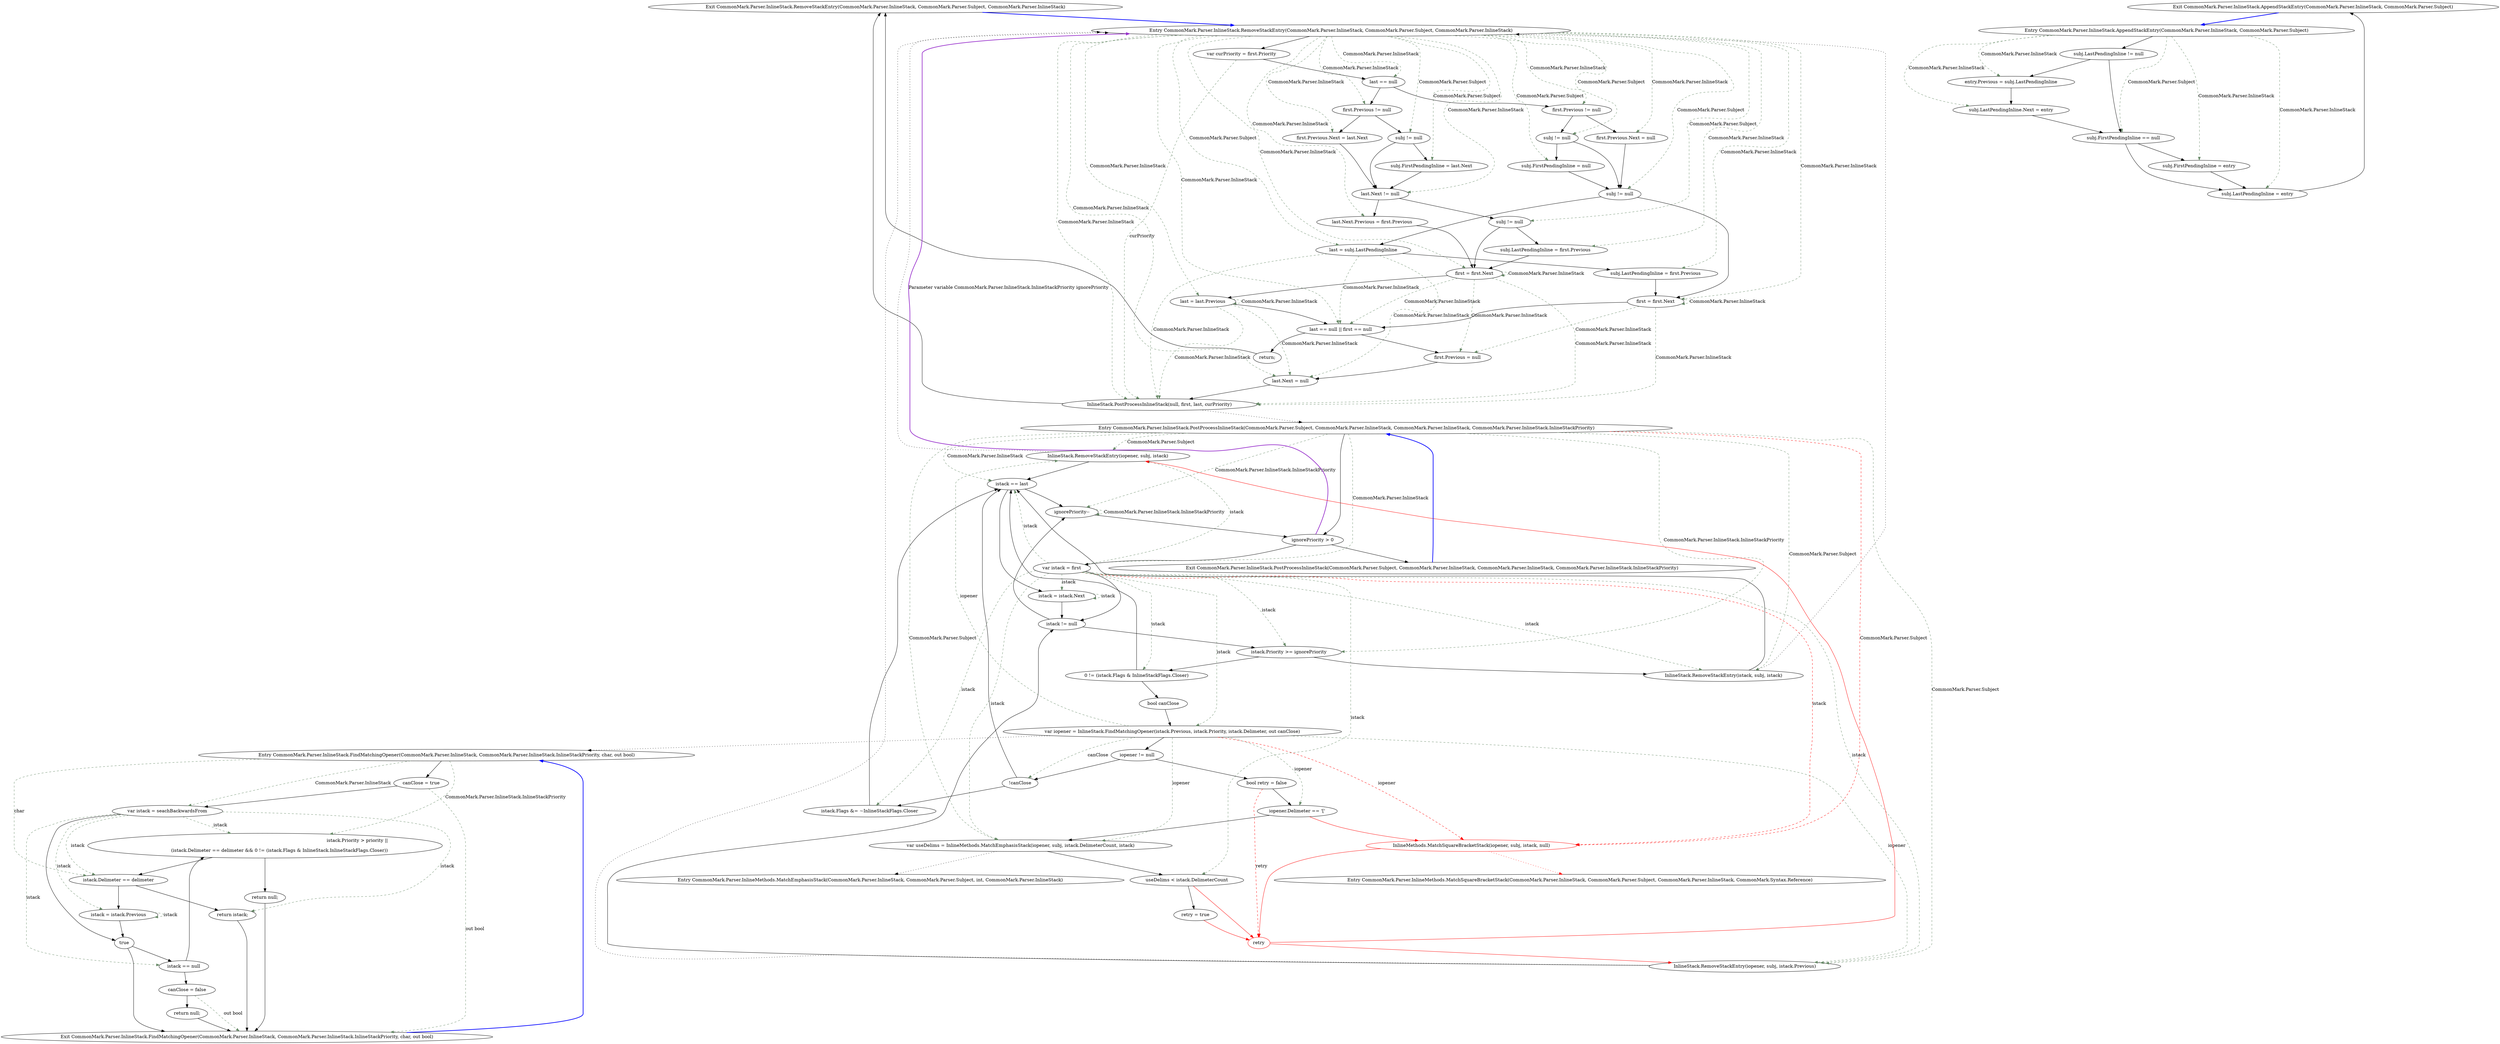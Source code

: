 digraph  {
m0_47 [label="Exit CommonMark.Parser.InlineStack.RemoveStackEntry(CommonMark.Parser.InlineStack, CommonMark.Parser.Subject, CommonMark.Parser.InlineStack)", span="118-118", cluster="CommonMark.Parser.InlineStack.RemoveStackEntry(CommonMark.Parser.InlineStack, CommonMark.Parser.Subject, CommonMark.Parser.InlineStack)", file="InlineStack.cs"];
m0_21 [label="Entry CommonMark.Parser.InlineStack.RemoveStackEntry(CommonMark.Parser.InlineStack, CommonMark.Parser.Subject, CommonMark.Parser.InlineStack)", span="118-118", cluster="CommonMark.Parser.InlineStack.RemoveStackEntry(CommonMark.Parser.InlineStack, CommonMark.Parser.Subject, CommonMark.Parser.InlineStack)", file="InlineStack.cs"];
m0_22 [label="var curPriority = first.Priority", span="120-120", cluster="CommonMark.Parser.InlineStack.RemoveStackEntry(CommonMark.Parser.InlineStack, CommonMark.Parser.Subject, CommonMark.Parser.InlineStack)", file="InlineStack.cs"];
m0_23 [label="last == null", span="122-122", cluster="CommonMark.Parser.InlineStack.RemoveStackEntry(CommonMark.Parser.InlineStack, CommonMark.Parser.Subject, CommonMark.Parser.InlineStack)", file="InlineStack.cs"];
m0_24 [label="first.Previous != null", span="124-124", cluster="CommonMark.Parser.InlineStack.RemoveStackEntry(CommonMark.Parser.InlineStack, CommonMark.Parser.Subject, CommonMark.Parser.InlineStack)", file="InlineStack.cs"];
m0_25 [label="first.Previous.Next = null", span="125-125", cluster="CommonMark.Parser.InlineStack.RemoveStackEntry(CommonMark.Parser.InlineStack, CommonMark.Parser.Subject, CommonMark.Parser.InlineStack)", file="InlineStack.cs"];
m0_26 [label="subj != null", span="126-126", cluster="CommonMark.Parser.InlineStack.RemoveStackEntry(CommonMark.Parser.InlineStack, CommonMark.Parser.Subject, CommonMark.Parser.InlineStack)", file="InlineStack.cs"];
m0_27 [label="subj.FirstPendingInline = null", span="127-127", cluster="CommonMark.Parser.InlineStack.RemoveStackEntry(CommonMark.Parser.InlineStack, CommonMark.Parser.Subject, CommonMark.Parser.InlineStack)", file="InlineStack.cs"];
m0_28 [label="subj != null", span="129-129", cluster="CommonMark.Parser.InlineStack.RemoveStackEntry(CommonMark.Parser.InlineStack, CommonMark.Parser.Subject, CommonMark.Parser.InlineStack)", file="InlineStack.cs"];
m0_29 [label="last = subj.LastPendingInline", span="131-131", cluster="CommonMark.Parser.InlineStack.RemoveStackEntry(CommonMark.Parser.InlineStack, CommonMark.Parser.Subject, CommonMark.Parser.InlineStack)", file="InlineStack.cs"];
m0_30 [label="subj.LastPendingInline = first.Previous", span="132-132", cluster="CommonMark.Parser.InlineStack.RemoveStackEntry(CommonMark.Parser.InlineStack, CommonMark.Parser.Subject, CommonMark.Parser.InlineStack)", file="InlineStack.cs"];
m0_31 [label="first = first.Next", span="135-135", cluster="CommonMark.Parser.InlineStack.RemoveStackEntry(CommonMark.Parser.InlineStack, CommonMark.Parser.Subject, CommonMark.Parser.InlineStack)", file="InlineStack.cs"];
m0_32 [label="first.Previous != null", span="139-139", cluster="CommonMark.Parser.InlineStack.RemoveStackEntry(CommonMark.Parser.InlineStack, CommonMark.Parser.Subject, CommonMark.Parser.InlineStack)", file="InlineStack.cs"];
m0_33 [label="first.Previous.Next = last.Next", span="140-140", cluster="CommonMark.Parser.InlineStack.RemoveStackEntry(CommonMark.Parser.InlineStack, CommonMark.Parser.Subject, CommonMark.Parser.InlineStack)", file="InlineStack.cs"];
m0_34 [label="subj != null", span="141-141", cluster="CommonMark.Parser.InlineStack.RemoveStackEntry(CommonMark.Parser.InlineStack, CommonMark.Parser.Subject, CommonMark.Parser.InlineStack)", file="InlineStack.cs"];
m0_35 [label="subj.FirstPendingInline = last.Next", span="142-142", cluster="CommonMark.Parser.InlineStack.RemoveStackEntry(CommonMark.Parser.InlineStack, CommonMark.Parser.Subject, CommonMark.Parser.InlineStack)", file="InlineStack.cs"];
m0_36 [label="last.Next != null", span="144-144", cluster="CommonMark.Parser.InlineStack.RemoveStackEntry(CommonMark.Parser.InlineStack, CommonMark.Parser.Subject, CommonMark.Parser.InlineStack)", file="InlineStack.cs"];
m0_37 [label="last.Next.Previous = first.Previous", span="145-145", cluster="CommonMark.Parser.InlineStack.RemoveStackEntry(CommonMark.Parser.InlineStack, CommonMark.Parser.Subject, CommonMark.Parser.InlineStack)", file="InlineStack.cs"];
m0_38 [label="subj != null", span="146-146", cluster="CommonMark.Parser.InlineStack.RemoveStackEntry(CommonMark.Parser.InlineStack, CommonMark.Parser.Subject, CommonMark.Parser.InlineStack)", file="InlineStack.cs"];
m0_39 [label="subj.LastPendingInline = first.Previous", span="147-147", cluster="CommonMark.Parser.InlineStack.RemoveStackEntry(CommonMark.Parser.InlineStack, CommonMark.Parser.Subject, CommonMark.Parser.InlineStack)", file="InlineStack.cs"];
m0_40 [label="first = first.Next", span="149-149", cluster="CommonMark.Parser.InlineStack.RemoveStackEntry(CommonMark.Parser.InlineStack, CommonMark.Parser.Subject, CommonMark.Parser.InlineStack)", file="InlineStack.cs"];
m0_41 [label="last = last.Previous", span="150-150", cluster="CommonMark.Parser.InlineStack.RemoveStackEntry(CommonMark.Parser.InlineStack, CommonMark.Parser.Subject, CommonMark.Parser.InlineStack)", file="InlineStack.cs"];
m0_42 [label="last == null || first == null", span="153-153", cluster="CommonMark.Parser.InlineStack.RemoveStackEntry(CommonMark.Parser.InlineStack, CommonMark.Parser.Subject, CommonMark.Parser.InlineStack)", file="InlineStack.cs"];
m0_45 [label="last.Next = null", span="157-157", cluster="CommonMark.Parser.InlineStack.RemoveStackEntry(CommonMark.Parser.InlineStack, CommonMark.Parser.Subject, CommonMark.Parser.InlineStack)", file="InlineStack.cs"];
m0_46 [label="InlineStack.PostProcessInlineStack(null, first, last, curPriority)", span="162-162", cluster="CommonMark.Parser.InlineStack.RemoveStackEntry(CommonMark.Parser.InlineStack, CommonMark.Parser.Subject, CommonMark.Parser.InlineStack)", file="InlineStack.cs"];
m0_44 [label="first.Previous = null", span="156-156", cluster="CommonMark.Parser.InlineStack.RemoveStackEntry(CommonMark.Parser.InlineStack, CommonMark.Parser.Subject, CommonMark.Parser.InlineStack)", file="InlineStack.cs"];
m0_43 [label="return;", span="154-154", cluster="CommonMark.Parser.InlineStack.RemoveStackEntry(CommonMark.Parser.InlineStack, CommonMark.Parser.Subject, CommonMark.Parser.InlineStack)", file="InlineStack.cs"];
m0_74 [label="Entry CommonMark.Parser.InlineMethods.MatchEmphasisStack(CommonMark.Parser.InlineStack, CommonMark.Parser.Subject, int, CommonMark.Parser.InlineStack)", span="337-337", cluster="CommonMark.Parser.InlineMethods.MatchEmphasisStack(CommonMark.Parser.InlineStack, CommonMark.Parser.Subject, int, CommonMark.Parser.InlineStack)", file="InlineStack.cs"];
m0_0 [label="Entry CommonMark.Parser.InlineStack.FindMatchingOpener(CommonMark.Parser.InlineStack, CommonMark.Parser.InlineStack.InlineStackPriority, char, out bool)", span="69-69", cluster="CommonMark.Parser.InlineStack.FindMatchingOpener(CommonMark.Parser.InlineStack, CommonMark.Parser.InlineStack.InlineStackPriority, char, out bool)", file="InlineStack.cs"];
m0_1 [label="canClose = true", span="71-71", cluster="CommonMark.Parser.InlineStack.FindMatchingOpener(CommonMark.Parser.InlineStack, CommonMark.Parser.InlineStack.InlineStackPriority, char, out bool)", file="InlineStack.cs"];
m0_2 [label="var istack = seachBackwardsFrom", span="72-72", cluster="CommonMark.Parser.InlineStack.FindMatchingOpener(CommonMark.Parser.InlineStack, CommonMark.Parser.InlineStack.InlineStackPriority, char, out bool)", file="InlineStack.cs"];
m0_7 [label="istack.Priority > priority ||\r\n                    (istack.Delimeter == delimeter && 0 != (istack.Flags & InlineStack.InlineStackFlags.Closer))", span="82-83", cluster="CommonMark.Parser.InlineStack.FindMatchingOpener(CommonMark.Parser.InlineStack, CommonMark.Parser.InlineStack.InlineStackPriority, char, out bool)", file="InlineStack.cs"];
m0_9 [label="istack.Delimeter == delimeter", span="91-91", cluster="CommonMark.Parser.InlineStack.FindMatchingOpener(CommonMark.Parser.InlineStack, CommonMark.Parser.InlineStack.InlineStackPriority, char, out bool)", file="InlineStack.cs"];
m0_3 [label=true, span="73-73", cluster="CommonMark.Parser.InlineStack.FindMatchingOpener(CommonMark.Parser.InlineStack, CommonMark.Parser.InlineStack.InlineStackPriority, char, out bool)", file="InlineStack.cs"];
m0_4 [label="istack == null", span="75-75", cluster="CommonMark.Parser.InlineStack.FindMatchingOpener(CommonMark.Parser.InlineStack, CommonMark.Parser.InlineStack.InlineStackPriority, char, out bool)", file="InlineStack.cs"];
m0_10 [label="return istack;", span="92-92", cluster="CommonMark.Parser.InlineStack.FindMatchingOpener(CommonMark.Parser.InlineStack, CommonMark.Parser.InlineStack.InlineStackPriority, char, out bool)", file="InlineStack.cs"];
m0_11 [label="istack = istack.Previous", span="94-94", cluster="CommonMark.Parser.InlineStack.FindMatchingOpener(CommonMark.Parser.InlineStack, CommonMark.Parser.InlineStack.InlineStackPriority, char, out bool)", file="InlineStack.cs"];
m0_5 [label="canClose = false", span="78-78", cluster="CommonMark.Parser.InlineStack.FindMatchingOpener(CommonMark.Parser.InlineStack, CommonMark.Parser.InlineStack.InlineStackPriority, char, out bool)", file="InlineStack.cs"];
m0_6 [label="return null;", span="79-79", cluster="CommonMark.Parser.InlineStack.FindMatchingOpener(CommonMark.Parser.InlineStack, CommonMark.Parser.InlineStack.InlineStackPriority, char, out bool)", file="InlineStack.cs"];
m0_8 [label="return null;", span="88-88", cluster="CommonMark.Parser.InlineStack.FindMatchingOpener(CommonMark.Parser.InlineStack, CommonMark.Parser.InlineStack.InlineStackPriority, char, out bool)", file="InlineStack.cs"];
m0_12 [label="Exit CommonMark.Parser.InlineStack.FindMatchingOpener(CommonMark.Parser.InlineStack, CommonMark.Parser.InlineStack.InlineStackPriority, char, out bool)", span="69-69", cluster="CommonMark.Parser.InlineStack.FindMatchingOpener(CommonMark.Parser.InlineStack, CommonMark.Parser.InlineStack.InlineStackPriority, char, out bool)", file="InlineStack.cs"];
m0_20 [label="Exit CommonMark.Parser.InlineStack.AppendStackEntry(CommonMark.Parser.InlineStack, CommonMark.Parser.Subject)", span="98-98", cluster="CommonMark.Parser.InlineStack.AppendStackEntry(CommonMark.Parser.InlineStack, CommonMark.Parser.Subject)", file="InlineStack.cs"];
m0_13 [label="Entry CommonMark.Parser.InlineStack.AppendStackEntry(CommonMark.Parser.InlineStack, CommonMark.Parser.Subject)", span="98-98", cluster="CommonMark.Parser.InlineStack.AppendStackEntry(CommonMark.Parser.InlineStack, CommonMark.Parser.Subject)", file="InlineStack.cs"];
m0_14 [label="subj.LastPendingInline != null", span="100-100", cluster="CommonMark.Parser.InlineStack.AppendStackEntry(CommonMark.Parser.InlineStack, CommonMark.Parser.Subject)", file="InlineStack.cs"];
m0_15 [label="entry.Previous = subj.LastPendingInline", span="102-102", cluster="CommonMark.Parser.InlineStack.AppendStackEntry(CommonMark.Parser.InlineStack, CommonMark.Parser.Subject)", file="InlineStack.cs"];
m0_16 [label="subj.LastPendingInline.Next = entry", span="103-103", cluster="CommonMark.Parser.InlineStack.AppendStackEntry(CommonMark.Parser.InlineStack, CommonMark.Parser.Subject)", file="InlineStack.cs"];
m0_17 [label="subj.FirstPendingInline == null", span="106-106", cluster="CommonMark.Parser.InlineStack.AppendStackEntry(CommonMark.Parser.InlineStack, CommonMark.Parser.Subject)", file="InlineStack.cs"];
m0_18 [label="subj.FirstPendingInline = entry", span="107-107", cluster="CommonMark.Parser.InlineStack.AppendStackEntry(CommonMark.Parser.InlineStack, CommonMark.Parser.Subject)", file="InlineStack.cs"];
m0_19 [label="subj.LastPendingInline = entry", span="109-109", cluster="CommonMark.Parser.InlineStack.AppendStackEntry(CommonMark.Parser.InlineStack, CommonMark.Parser.Subject)", file="InlineStack.cs"];
m0_73 [label="Entry CommonMark.Parser.InlineMethods.MatchSquareBracketStack(CommonMark.Parser.InlineStack, CommonMark.Parser.Subject, CommonMark.Parser.InlineStack, CommonMark.Syntax.Reference)", span="447-447", cluster="CommonMark.Parser.InlineMethods.MatchSquareBracketStack(CommonMark.Parser.InlineStack, CommonMark.Parser.Subject, CommonMark.Parser.InlineStack, CommonMark.Syntax.Reference)", file="InlineStack.cs"];
m0_66 [label="InlineStack.RemoveStackEntry(iopener, subj, istack)", span="203-203", cluster="CommonMark.Parser.InlineStack.PostProcessInlineStack(CommonMark.Parser.Subject, CommonMark.Parser.InlineStack, CommonMark.Parser.InlineStack, CommonMark.Parser.InlineStack.InlineStackPriority)", file="InlineStack.cs"];
m0_48 [label="Entry CommonMark.Parser.InlineStack.PostProcessInlineStack(CommonMark.Parser.Subject, CommonMark.Parser.InlineStack, CommonMark.Parser.InlineStack, CommonMark.Parser.InlineStack.InlineStackPriority)", span="165-165", cluster="CommonMark.Parser.InlineStack.PostProcessInlineStack(CommonMark.Parser.Subject, CommonMark.Parser.InlineStack, CommonMark.Parser.InlineStack, CommonMark.Parser.InlineStack.InlineStackPriority)", file="InlineStack.cs"];
m0_49 [label="ignorePriority > 0", span="167-167", cluster="CommonMark.Parser.InlineStack.PostProcessInlineStack(CommonMark.Parser.Subject, CommonMark.Parser.InlineStack, CommonMark.Parser.InlineStack, CommonMark.Parser.InlineStack.InlineStackPriority)", file="InlineStack.cs"];
m0_50 [label="var istack = first", span="169-169", cluster="CommonMark.Parser.InlineStack.PostProcessInlineStack(CommonMark.Parser.Subject, CommonMark.Parser.InlineStack, CommonMark.Parser.InlineStack, CommonMark.Parser.InlineStack.InlineStackPriority)", file="InlineStack.cs"];
m0_52 [label="istack.Priority >= ignorePriority", span="172-172", cluster="CommonMark.Parser.InlineStack.PostProcessInlineStack(CommonMark.Parser.Subject, CommonMark.Parser.InlineStack, CommonMark.Parser.InlineStack, CommonMark.Parser.InlineStack.InlineStackPriority)", file="InlineStack.cs"];
m0_53 [label="InlineStack.RemoveStackEntry(istack, subj, istack)", span="174-174", cluster="CommonMark.Parser.InlineStack.PostProcessInlineStack(CommonMark.Parser.Subject, CommonMark.Parser.InlineStack, CommonMark.Parser.InlineStack, CommonMark.Parser.InlineStack.InlineStackPriority)", file="InlineStack.cs"];
m0_60 [label="InlineMethods.MatchSquareBracketStack(iopener, subj, istack, null)", span="185-185", cluster="CommonMark.Parser.InlineStack.PostProcessInlineStack(CommonMark.Parser.Subject, CommonMark.Parser.InlineStack, CommonMark.Parser.InlineStack, CommonMark.Parser.InlineStack.InlineStackPriority)", color=red, community=0, file="InlineStack.cs"];
m0_61 [label="var useDelims = InlineMethods.MatchEmphasisStack(iopener, subj, istack.DelimeterCount, istack)", span="189-189", cluster="CommonMark.Parser.InlineStack.PostProcessInlineStack(CommonMark.Parser.Subject, CommonMark.Parser.InlineStack, CommonMark.Parser.InlineStack, CommonMark.Parser.InlineStack.InlineStackPriority)", file="InlineStack.cs"];
m0_65 [label="InlineStack.RemoveStackEntry(iopener, subj, istack.Previous)", span="197-197", cluster="CommonMark.Parser.InlineStack.PostProcessInlineStack(CommonMark.Parser.Subject, CommonMark.Parser.InlineStack, CommonMark.Parser.InlineStack, CommonMark.Parser.InlineStack.InlineStackPriority)", file="InlineStack.cs"];
m0_69 [label="istack == last", span="214-214", cluster="CommonMark.Parser.InlineStack.PostProcessInlineStack(CommonMark.Parser.Subject, CommonMark.Parser.InlineStack, CommonMark.Parser.InlineStack, CommonMark.Parser.InlineStack.InlineStackPriority)", file="InlineStack.cs"];
m0_71 [label="ignorePriority--", span="220-220", cluster="CommonMark.Parser.InlineStack.PostProcessInlineStack(CommonMark.Parser.Subject, CommonMark.Parser.InlineStack, CommonMark.Parser.InlineStack, CommonMark.Parser.InlineStack.InlineStackPriority)", file="InlineStack.cs"];
m0_51 [label="istack != null", span="170-170", cluster="CommonMark.Parser.InlineStack.PostProcessInlineStack(CommonMark.Parser.Subject, CommonMark.Parser.InlineStack, CommonMark.Parser.InlineStack, CommonMark.Parser.InlineStack.InlineStackPriority)", file="InlineStack.cs"];
m0_54 [label="0 != (istack.Flags & InlineStackFlags.Closer)", span="176-176", cluster="CommonMark.Parser.InlineStack.PostProcessInlineStack(CommonMark.Parser.Subject, CommonMark.Parser.InlineStack, CommonMark.Parser.InlineStack, CommonMark.Parser.InlineStack.InlineStackPriority)", file="InlineStack.cs"];
m0_56 [label="var iopener = InlineStack.FindMatchingOpener(istack.Previous, istack.Priority, istack.Delimeter, out canClose)", span="179-179", cluster="CommonMark.Parser.InlineStack.PostProcessInlineStack(CommonMark.Parser.Subject, CommonMark.Parser.InlineStack, CommonMark.Parser.InlineStack, CommonMark.Parser.InlineStack.InlineStackPriority)", file="InlineStack.cs"];
m0_62 [label="useDelims < istack.DelimeterCount", span="190-190", cluster="CommonMark.Parser.InlineStack.PostProcessInlineStack(CommonMark.Parser.Subject, CommonMark.Parser.InlineStack, CommonMark.Parser.InlineStack, CommonMark.Parser.InlineStack.InlineStackPriority)", file="InlineStack.cs"];
m0_68 [label="istack.Flags &= ~InlineStackFlags.Closer", span="210-210", cluster="CommonMark.Parser.InlineStack.PostProcessInlineStack(CommonMark.Parser.Subject, CommonMark.Parser.InlineStack, CommonMark.Parser.InlineStack, CommonMark.Parser.InlineStack.InlineStackPriority)", file="InlineStack.cs"];
m0_70 [label="istack = istack.Next", span="217-217", cluster="CommonMark.Parser.InlineStack.PostProcessInlineStack(CommonMark.Parser.Subject, CommonMark.Parser.InlineStack, CommonMark.Parser.InlineStack, CommonMark.Parser.InlineStack.InlineStackPriority)", file="InlineStack.cs"];
m0_55 [label="bool canClose", span="178-178", cluster="CommonMark.Parser.InlineStack.PostProcessInlineStack(CommonMark.Parser.Subject, CommonMark.Parser.InlineStack, CommonMark.Parser.InlineStack, CommonMark.Parser.InlineStack.InlineStackPriority)", file="InlineStack.cs"];
m0_57 [label="iopener != null", span="180-180", cluster="CommonMark.Parser.InlineStack.PostProcessInlineStack(CommonMark.Parser.Subject, CommonMark.Parser.InlineStack, CommonMark.Parser.InlineStack, CommonMark.Parser.InlineStack.InlineStackPriority)", file="InlineStack.cs"];
m0_59 [label="iopener.Delimeter == '['", span="183-183", cluster="CommonMark.Parser.InlineStack.PostProcessInlineStack(CommonMark.Parser.Subject, CommonMark.Parser.InlineStack, CommonMark.Parser.InlineStack, CommonMark.Parser.InlineStack.InlineStackPriority)", file="InlineStack.cs"];
m0_67 [label="!canClose", span="206-206", cluster="CommonMark.Parser.InlineStack.PostProcessInlineStack(CommonMark.Parser.Subject, CommonMark.Parser.InlineStack, CommonMark.Parser.InlineStack, CommonMark.Parser.InlineStack.InlineStackPriority)", file="InlineStack.cs"];
m0_58 [label="bool retry = false", span="182-182", cluster="CommonMark.Parser.InlineStack.PostProcessInlineStack(CommonMark.Parser.Subject, CommonMark.Parser.InlineStack, CommonMark.Parser.InlineStack, CommonMark.Parser.InlineStack.InlineStackPriority)", file="InlineStack.cs"];
m0_64 [label=retry, span="194-194", cluster="CommonMark.Parser.InlineStack.PostProcessInlineStack(CommonMark.Parser.Subject, CommonMark.Parser.InlineStack, CommonMark.Parser.InlineStack, CommonMark.Parser.InlineStack.InlineStackPriority)", color=red, community=0, file="InlineStack.cs"];
m0_63 [label="retry = true", span="191-191", cluster="CommonMark.Parser.InlineStack.PostProcessInlineStack(CommonMark.Parser.Subject, CommonMark.Parser.InlineStack, CommonMark.Parser.InlineStack, CommonMark.Parser.InlineStack.InlineStackPriority)", file="InlineStack.cs"];
m0_72 [label="Exit CommonMark.Parser.InlineStack.PostProcessInlineStack(CommonMark.Parser.Subject, CommonMark.Parser.InlineStack, CommonMark.Parser.InlineStack, CommonMark.Parser.InlineStack.InlineStackPriority)", span="165-165", cluster="CommonMark.Parser.InlineStack.PostProcessInlineStack(CommonMark.Parser.Subject, CommonMark.Parser.InlineStack, CommonMark.Parser.InlineStack, CommonMark.Parser.InlineStack.InlineStackPriority)", file="InlineStack.cs"];
m0_47 -> m0_21  [key=0, style=bold, color=blue];
m0_21 -> m0_22  [key=0, style=solid];
m0_21 -> m0_23  [key=1, style=dashed, color=darkseagreen4, label="CommonMark.Parser.InlineStack"];
m0_21 -> m0_24  [key=1, style=dashed, color=darkseagreen4, label="CommonMark.Parser.InlineStack"];
m0_21 -> m0_25  [key=1, style=dashed, color=darkseagreen4, label="CommonMark.Parser.InlineStack"];
m0_21 -> m0_26  [key=1, style=dashed, color=darkseagreen4, label="CommonMark.Parser.Subject"];
m0_21 -> m0_27  [key=1, style=dashed, color=darkseagreen4, label="CommonMark.Parser.Subject"];
m0_21 -> m0_28  [key=1, style=dashed, color=darkseagreen4, label="CommonMark.Parser.Subject"];
m0_21 -> m0_29  [key=1, style=dashed, color=darkseagreen4, label="CommonMark.Parser.Subject"];
m0_21 -> m0_30  [key=1, style=dashed, color=darkseagreen4, label="CommonMark.Parser.InlineStack"];
m0_21 -> m0_31  [key=1, style=dashed, color=darkseagreen4, label="CommonMark.Parser.InlineStack"];
m0_21 -> m0_32  [key=1, style=dashed, color=darkseagreen4, label="CommonMark.Parser.InlineStack"];
m0_21 -> m0_33  [key=1, style=dashed, color=darkseagreen4, label="CommonMark.Parser.InlineStack"];
m0_21 -> m0_34  [key=1, style=dashed, color=darkseagreen4, label="CommonMark.Parser.Subject"];
m0_21 -> m0_35  [key=1, style=dashed, color=darkseagreen4, label="CommonMark.Parser.Subject"];
m0_21 -> m0_36  [key=1, style=dashed, color=darkseagreen4, label="CommonMark.Parser.InlineStack"];
m0_21 -> m0_37  [key=1, style=dashed, color=darkseagreen4, label="CommonMark.Parser.InlineStack"];
m0_21 -> m0_38  [key=1, style=dashed, color=darkseagreen4, label="CommonMark.Parser.Subject"];
m0_21 -> m0_39  [key=1, style=dashed, color=darkseagreen4, label="CommonMark.Parser.InlineStack"];
m0_21 -> m0_40  [key=1, style=dashed, color=darkseagreen4, label="CommonMark.Parser.InlineStack"];
m0_21 -> m0_41  [key=1, style=dashed, color=darkseagreen4, label="CommonMark.Parser.InlineStack"];
m0_21 -> m0_42  [key=1, style=dashed, color=darkseagreen4, label="CommonMark.Parser.InlineStack"];
m0_21 -> m0_45  [key=1, style=dashed, color=darkseagreen4, label="CommonMark.Parser.InlineStack"];
m0_21 -> m0_46  [key=1, style=dashed, color=darkseagreen4, label="CommonMark.Parser.InlineStack"];
m0_22 -> m0_23  [key=0, style=solid];
m0_22 -> m0_46  [key=1, style=dashed, color=darkseagreen4, label=curPriority];
m0_23 -> m0_24  [key=0, style=solid];
m0_23 -> m0_32  [key=0, style=solid];
m0_24 -> m0_25  [key=0, style=solid];
m0_24 -> m0_26  [key=0, style=solid];
m0_25 -> m0_28  [key=0, style=solid];
m0_26 -> m0_27  [key=0, style=solid];
m0_26 -> m0_28  [key=0, style=solid];
m0_27 -> m0_28  [key=0, style=solid];
m0_28 -> m0_29  [key=0, style=solid];
m0_28 -> m0_31  [key=0, style=solid];
m0_29 -> m0_30  [key=0, style=solid];
m0_29 -> m0_42  [key=1, style=dashed, color=darkseagreen4, label="CommonMark.Parser.InlineStack"];
m0_29 -> m0_45  [key=1, style=dashed, color=darkseagreen4, label="CommonMark.Parser.InlineStack"];
m0_29 -> m0_46  [key=1, style=dashed, color=darkseagreen4, label="CommonMark.Parser.InlineStack"];
m0_30 -> m0_31  [key=0, style=solid];
m0_31 -> m0_42  [key=0, style=solid];
m0_31 -> m0_31  [key=1, style=dashed, color=darkseagreen4, label="CommonMark.Parser.InlineStack"];
m0_31 -> m0_44  [key=1, style=dashed, color=darkseagreen4, label="CommonMark.Parser.InlineStack"];
m0_31 -> m0_46  [key=1, style=dashed, color=darkseagreen4, label="CommonMark.Parser.InlineStack"];
m0_32 -> m0_33  [key=0, style=solid];
m0_32 -> m0_34  [key=0, style=solid];
m0_33 -> m0_36  [key=0, style=solid];
m0_34 -> m0_35  [key=0, style=solid];
m0_34 -> m0_36  [key=0, style=solid];
m0_35 -> m0_36  [key=0, style=solid];
m0_36 -> m0_37  [key=0, style=solid];
m0_36 -> m0_38  [key=0, style=solid];
m0_37 -> m0_40  [key=0, style=solid];
m0_38 -> m0_39  [key=0, style=solid];
m0_38 -> m0_40  [key=0, style=solid];
m0_39 -> m0_40  [key=0, style=solid];
m0_40 -> m0_41  [key=0, style=solid];
m0_40 -> m0_40  [key=1, style=dashed, color=darkseagreen4, label="CommonMark.Parser.InlineStack"];
m0_40 -> m0_42  [key=1, style=dashed, color=darkseagreen4, label="CommonMark.Parser.InlineStack"];
m0_40 -> m0_44  [key=1, style=dashed, color=darkseagreen4, label="CommonMark.Parser.InlineStack"];
m0_40 -> m0_46  [key=1, style=dashed, color=darkseagreen4, label="CommonMark.Parser.InlineStack"];
m0_41 -> m0_42  [key=0, style=solid];
m0_41 -> m0_41  [key=1, style=dashed, color=darkseagreen4, label="CommonMark.Parser.InlineStack"];
m0_41 -> m0_45  [key=1, style=dashed, color=darkseagreen4, label="CommonMark.Parser.InlineStack"];
m0_41 -> m0_46  [key=1, style=dashed, color=darkseagreen4, label="CommonMark.Parser.InlineStack"];
m0_42 -> m0_43  [key=0, style=solid];
m0_42 -> m0_44  [key=0, style=solid];
m0_45 -> m0_46  [key=0, style=solid];
m0_46 -> m0_47  [key=0, style=solid];
m0_46 -> m0_48  [key=2, style=dotted];
m0_44 -> m0_45  [key=0, style=solid];
m0_43 -> m0_47  [key=0, style=solid];
m0_0 -> m0_1  [key=0, style=solid];
m0_0 -> m0_2  [key=1, style=dashed, color=darkseagreen4, label="CommonMark.Parser.InlineStack"];
m0_0 -> m0_7  [key=1, style=dashed, color=darkseagreen4, label="CommonMark.Parser.InlineStack.InlineStackPriority"];
m0_0 -> m0_9  [key=1, style=dashed, color=darkseagreen4, label=char];
m0_1 -> m0_2  [key=0, style=solid];
m0_1 -> m0_12  [key=1, style=dashed, color=darkseagreen4, label="out bool"];
m0_2 -> m0_3  [key=0, style=solid];
m0_2 -> m0_4  [key=1, style=dashed, color=darkseagreen4, label=istack];
m0_2 -> m0_7  [key=1, style=dashed, color=darkseagreen4, label=istack];
m0_2 -> m0_9  [key=1, style=dashed, color=darkseagreen4, label=istack];
m0_2 -> m0_10  [key=1, style=dashed, color=darkseagreen4, label=istack];
m0_2 -> m0_11  [key=1, style=dashed, color=darkseagreen4, label=istack];
m0_7 -> m0_8  [key=0, style=solid];
m0_7 -> m0_9  [key=0, style=solid];
m0_9 -> m0_10  [key=0, style=solid];
m0_9 -> m0_11  [key=0, style=solid];
m0_3 -> m0_4  [key=0, style=solid];
m0_3 -> m0_12  [key=0, style=solid];
m0_4 -> m0_5  [key=0, style=solid];
m0_4 -> m0_7  [key=0, style=solid];
m0_10 -> m0_12  [key=0, style=solid];
m0_11 -> m0_3  [key=0, style=solid];
m0_11 -> m0_11  [key=1, style=dashed, color=darkseagreen4, label=istack];
m0_5 -> m0_6  [key=0, style=solid];
m0_5 -> m0_12  [key=1, style=dashed, color=darkseagreen4, label="out bool"];
m0_6 -> m0_12  [key=0, style=solid];
m0_8 -> m0_12  [key=0, style=solid];
m0_12 -> m0_0  [key=0, style=bold, color=blue];
m0_20 -> m0_13  [key=0, style=bold, color=blue];
m0_13 -> m0_14  [key=0, style=solid];
m0_13 -> m0_15  [key=1, style=dashed, color=darkseagreen4, label="CommonMark.Parser.InlineStack"];
m0_13 -> m0_16  [key=1, style=dashed, color=darkseagreen4, label="CommonMark.Parser.InlineStack"];
m0_13 -> m0_17  [key=1, style=dashed, color=darkseagreen4, label="CommonMark.Parser.Subject"];
m0_13 -> m0_18  [key=1, style=dashed, color=darkseagreen4, label="CommonMark.Parser.InlineStack"];
m0_13 -> m0_19  [key=1, style=dashed, color=darkseagreen4, label="CommonMark.Parser.InlineStack"];
m0_14 -> m0_15  [key=0, style=solid];
m0_14 -> m0_17  [key=0, style=solid];
m0_15 -> m0_16  [key=0, style=solid];
m0_16 -> m0_17  [key=0, style=solid];
m0_17 -> m0_18  [key=0, style=solid];
m0_17 -> m0_19  [key=0, style=solid];
m0_18 -> m0_19  [key=0, style=solid];
m0_19 -> m0_20  [key=0, style=solid];
m0_66 -> m0_69  [key=0, style=solid];
m0_66 -> m0_21  [key=2, style=dotted];
m0_48 -> m0_49  [key=0, style=solid];
m0_48 -> m0_50  [key=1, style=dashed, color=darkseagreen4, label="CommonMark.Parser.InlineStack"];
m0_48 -> m0_52  [key=1, style=dashed, color=darkseagreen4, label="CommonMark.Parser.InlineStack.InlineStackPriority"];
m0_48 -> m0_53  [key=1, style=dashed, color=darkseagreen4, label="CommonMark.Parser.Subject"];
m0_48 -> m0_60  [key=1, style=dashed, color=red, label="CommonMark.Parser.Subject"];
m0_48 -> m0_61  [key=1, style=dashed, color=darkseagreen4, label="CommonMark.Parser.Subject"];
m0_48 -> m0_65  [key=1, style=dashed, color=darkseagreen4, label="CommonMark.Parser.Subject"];
m0_48 -> m0_66  [key=1, style=dashed, color=darkseagreen4, label="CommonMark.Parser.Subject"];
m0_48 -> m0_69  [key=1, style=dashed, color=darkseagreen4, label="CommonMark.Parser.InlineStack"];
m0_48 -> m0_71  [key=1, style=dashed, color=darkseagreen4, label="CommonMark.Parser.InlineStack.InlineStackPriority"];
m0_49 -> m0_50  [key=0, style=solid];
m0_49 -> m0_72  [key=0, style=solid];
m0_49 -> m0_21  [key=3, color=darkorchid, style=bold, label="Parameter variable CommonMark.Parser.InlineStack.InlineStackPriority ignorePriority"];
m0_50 -> m0_51  [key=0, style=solid];
m0_50 -> m0_52  [key=1, style=dashed, color=darkseagreen4, label=istack];
m0_50 -> m0_53  [key=1, style=dashed, color=darkseagreen4, label=istack];
m0_50 -> m0_54  [key=1, style=dashed, color=darkseagreen4, label=istack];
m0_50 -> m0_56  [key=1, style=dashed, color=darkseagreen4, label=istack];
m0_50 -> m0_60  [key=1, style=dashed, color=red, label=istack];
m0_50 -> m0_61  [key=1, style=dashed, color=darkseagreen4, label=istack];
m0_50 -> m0_62  [key=1, style=dashed, color=darkseagreen4, label=istack];
m0_50 -> m0_65  [key=1, style=dashed, color=darkseagreen4, label=istack];
m0_50 -> m0_66  [key=1, style=dashed, color=darkseagreen4, label=istack];
m0_50 -> m0_68  [key=1, style=dashed, color=darkseagreen4, label=istack];
m0_50 -> m0_69  [key=1, style=dashed, color=darkseagreen4, label=istack];
m0_50 -> m0_70  [key=1, style=dashed, color=darkseagreen4, label=istack];
m0_52 -> m0_53  [key=0, style=solid];
m0_52 -> m0_54  [key=0, style=solid];
m0_53 -> m0_69  [key=0, style=solid];
m0_53 -> m0_21  [key=2, style=dotted];
m0_60 -> m0_64  [key=0, style=solid, color=red];
m0_60 -> m0_73  [key=2, style=dotted, color=red];
m0_61 -> m0_62  [key=0, style=solid];
m0_61 -> m0_74  [key=2, style=dotted];
m0_65 -> m0_51  [key=0, style=solid];
m0_65 -> m0_21  [key=2, style=dotted];
m0_69 -> m0_70  [key=0, style=solid];
m0_69 -> m0_71  [key=0, style=solid];
m0_71 -> m0_49  [key=0, style=solid];
m0_71 -> m0_71  [key=1, style=dashed, color=darkseagreen4, label="CommonMark.Parser.InlineStack.InlineStackPriority"];
m0_51 -> m0_52  [key=0, style=solid];
m0_51 -> m0_71  [key=0, style=solid];
m0_54 -> m0_55  [key=0, style=solid];
m0_54 -> m0_69  [key=0, style=solid];
m0_56 -> m0_57  [key=0, style=solid];
m0_56 -> m0_0  [key=2, style=dotted];
m0_56 -> m0_59  [key=1, style=dashed, color=darkseagreen4, label=iopener];
m0_56 -> m0_60  [key=1, style=dashed, color=red, label=iopener];
m0_56 -> m0_61  [key=1, style=dashed, color=darkseagreen4, label=iopener];
m0_56 -> m0_65  [key=1, style=dashed, color=darkseagreen4, label=iopener];
m0_56 -> m0_66  [key=1, style=dashed, color=darkseagreen4, label=iopener];
m0_56 -> m0_67  [key=1, style=dashed, color=darkseagreen4, label=canClose];
m0_62 -> m0_63  [key=0, style=solid];
m0_62 -> m0_64  [key=0, style=solid, color=red];
m0_68 -> m0_69  [key=0, style=solid];
m0_70 -> m0_51  [key=0, style=solid];
m0_70 -> m0_70  [key=1, style=dashed, color=darkseagreen4, label=istack];
m0_55 -> m0_56  [key=0, style=solid];
m0_57 -> m0_58  [key=0, style=solid];
m0_57 -> m0_67  [key=0, style=solid];
m0_59 -> m0_60  [key=0, style=solid, color=red];
m0_59 -> m0_61  [key=0, style=solid];
m0_67 -> m0_68  [key=0, style=solid];
m0_67 -> m0_69  [key=0, style=solid];
m0_58 -> m0_59  [key=0, style=solid];
m0_58 -> m0_64  [key=1, style=dashed, color=red, label=retry];
m0_64 -> m0_65  [key=0, style=solid, color=red];
m0_64 -> m0_66  [key=0, style=solid, color=red];
m0_63 -> m0_64  [key=0, style=solid, color=red];
m0_72 -> m0_48  [key=0, style=bold, color=blue];
}
